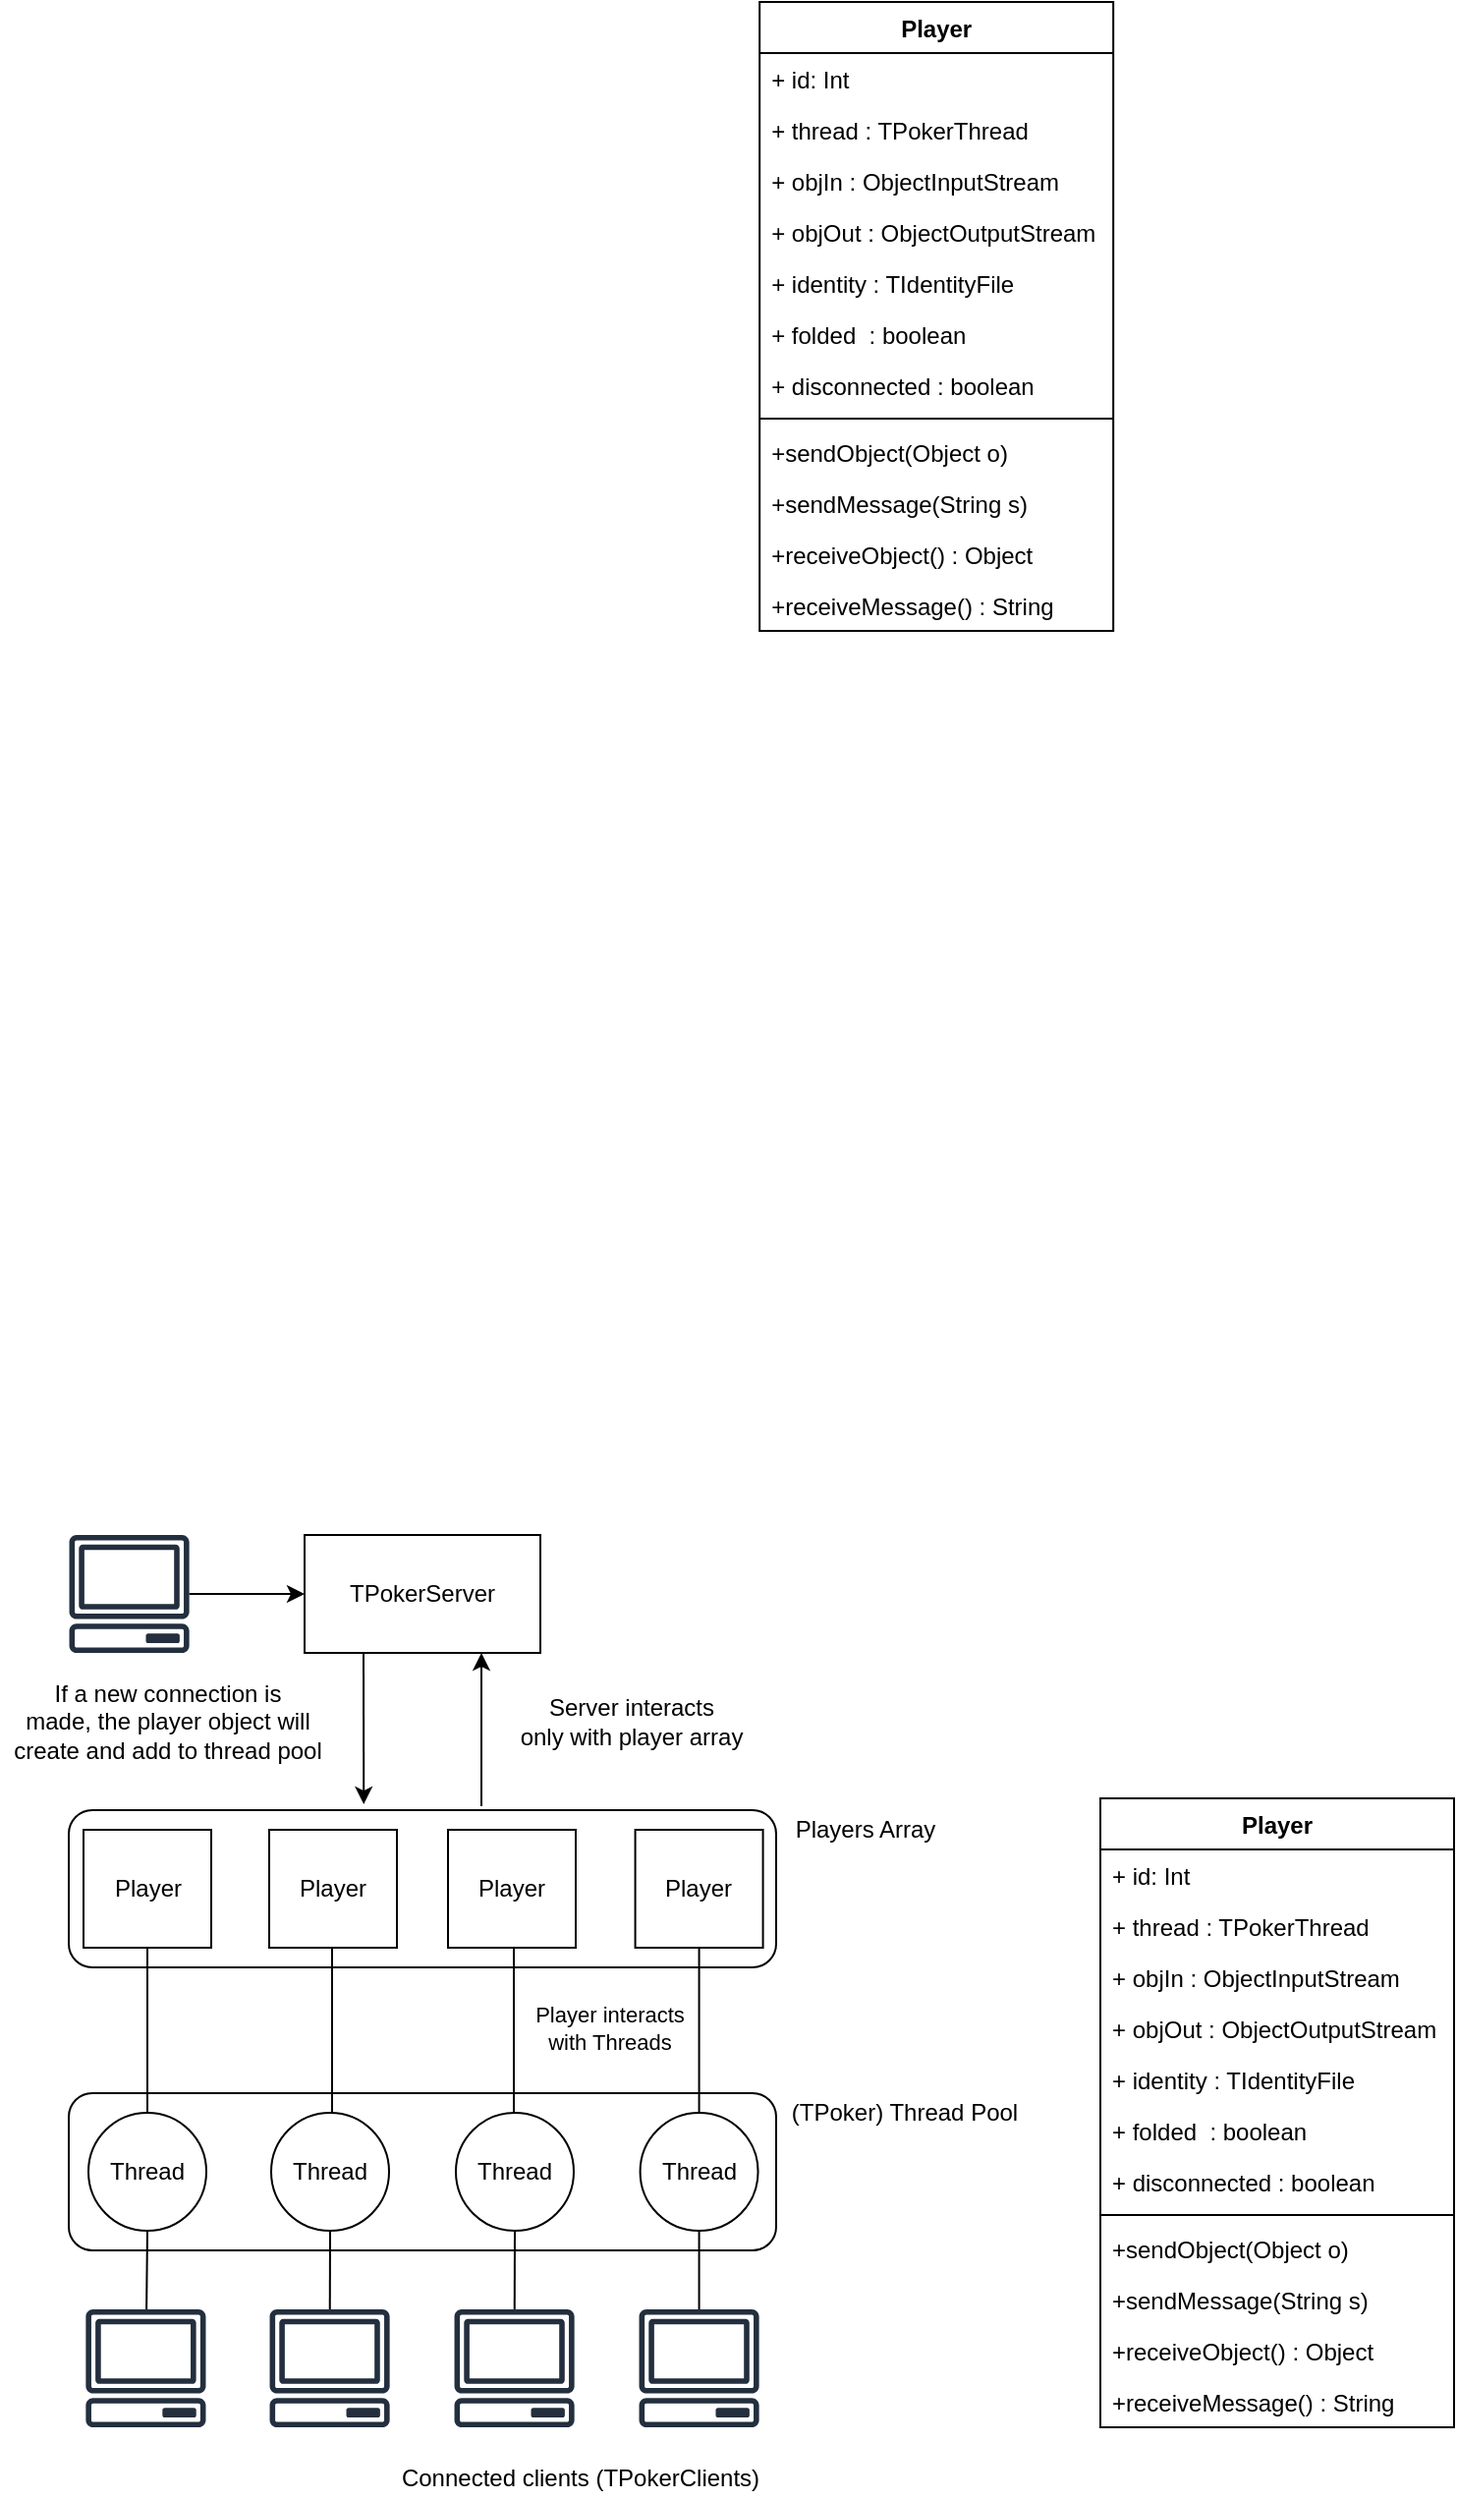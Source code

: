 <mxfile version="12.9.14" type="device"><diagram id="CyBxRZmLoX0_zbuaRRjE" name="Page-1"><mxGraphModel dx="1418" dy="1654" grid="1" gridSize="10" guides="1" tooltips="1" connect="1" arrows="1" fold="1" page="1" pageScale="1" pageWidth="1169" pageHeight="827" math="0" shadow="0"><root><mxCell id="0"/><mxCell id="1" parent="0"/><mxCell id="dcaF3Qvi1DZwWMz_Ns9n-1" value="" style="rounded=1;whiteSpace=wrap;html=1;fillColor=none;" vertex="1" parent="1"><mxGeometry x="405" y="524" width="360" height="80" as="geometry"/></mxCell><mxCell id="dcaF3Qvi1DZwWMz_Ns9n-2" value="Thread" style="ellipse;whiteSpace=wrap;html=1;aspect=fixed;fillColor=none;" vertex="1" parent="1"><mxGeometry x="415" y="534" width="60" height="60" as="geometry"/></mxCell><mxCell id="dcaF3Qvi1DZwWMz_Ns9n-3" value="Thread" style="ellipse;whiteSpace=wrap;html=1;aspect=fixed;fillColor=none;" vertex="1" parent="1"><mxGeometry x="508" y="534" width="60" height="60" as="geometry"/></mxCell><mxCell id="dcaF3Qvi1DZwWMz_Ns9n-4" value="Thread" style="ellipse;whiteSpace=wrap;html=1;aspect=fixed;fillColor=none;" vertex="1" parent="1"><mxGeometry x="602" y="534" width="60" height="60" as="geometry"/></mxCell><mxCell id="dcaF3Qvi1DZwWMz_Ns9n-5" value="Thread" style="ellipse;whiteSpace=wrap;html=1;aspect=fixed;fillColor=none;" vertex="1" parent="1"><mxGeometry x="695.79" y="534" width="60" height="60" as="geometry"/></mxCell><mxCell id="dcaF3Qvi1DZwWMz_Ns9n-6" value="" style="outlineConnect=0;fontColor=#232F3E;gradientColor=none;fillColor=#232F3E;strokeColor=none;dashed=0;verticalLabelPosition=bottom;verticalAlign=top;align=center;html=1;fontSize=12;fontStyle=0;aspect=fixed;pointerEvents=1;shape=mxgraph.aws4.client;flipH=0;" vertex="1" parent="1"><mxGeometry x="413.42" y="634" width="61.58" height="60" as="geometry"/></mxCell><mxCell id="dcaF3Qvi1DZwWMz_Ns9n-7" value="" style="outlineConnect=0;fontColor=#232F3E;gradientColor=none;fillColor=#232F3E;strokeColor=none;dashed=0;verticalLabelPosition=bottom;verticalAlign=top;align=center;html=1;fontSize=12;fontStyle=0;aspect=fixed;pointerEvents=1;shape=mxgraph.aws4.client;flipH=0;" vertex="1" parent="1"><mxGeometry x="507" y="634" width="61.58" height="60" as="geometry"/></mxCell><mxCell id="dcaF3Qvi1DZwWMz_Ns9n-8" value="" style="outlineConnect=0;fontColor=#232F3E;gradientColor=none;fillColor=#232F3E;strokeColor=none;dashed=0;verticalLabelPosition=bottom;verticalAlign=top;align=center;html=1;fontSize=12;fontStyle=0;aspect=fixed;pointerEvents=1;shape=mxgraph.aws4.client;flipH=0;" vertex="1" parent="1"><mxGeometry x="601" y="634" width="61.58" height="60" as="geometry"/></mxCell><mxCell id="dcaF3Qvi1DZwWMz_Ns9n-9" value="" style="outlineConnect=0;fontColor=#232F3E;gradientColor=none;fillColor=#232F3E;strokeColor=none;dashed=0;verticalLabelPosition=bottom;verticalAlign=top;align=center;html=1;fontSize=12;fontStyle=0;aspect=fixed;pointerEvents=1;shape=mxgraph.aws4.client;flipH=0;" vertex="1" parent="1"><mxGeometry x="695" y="634" width="61.58" height="60" as="geometry"/></mxCell><mxCell id="dcaF3Qvi1DZwWMz_Ns9n-10" value="" style="rounded=1;whiteSpace=wrap;html=1;fillColor=none;" vertex="1" parent="1"><mxGeometry x="405" y="380" width="360" height="80" as="geometry"/></mxCell><mxCell id="dcaF3Qvi1DZwWMz_Ns9n-11" value="Player" style="rounded=0;whiteSpace=wrap;html=1;fillColor=none;" vertex="1" parent="1"><mxGeometry x="412.5" y="390" width="65" height="60" as="geometry"/></mxCell><mxCell id="dcaF3Qvi1DZwWMz_Ns9n-12" value="Player" style="rounded=0;whiteSpace=wrap;html=1;fillColor=none;" vertex="1" parent="1"><mxGeometry x="507" y="390" width="65" height="60" as="geometry"/></mxCell><mxCell id="dcaF3Qvi1DZwWMz_Ns9n-13" value="Player" style="rounded=0;whiteSpace=wrap;html=1;fillColor=none;" vertex="1" parent="1"><mxGeometry x="598" y="390" width="65" height="60" as="geometry"/></mxCell><mxCell id="dcaF3Qvi1DZwWMz_Ns9n-14" value="Player" style="rounded=0;whiteSpace=wrap;html=1;fillColor=none;" vertex="1" parent="1"><mxGeometry x="693.29" y="390" width="65" height="60" as="geometry"/></mxCell><mxCell id="dcaF3Qvi1DZwWMz_Ns9n-15" value="TPokerServer" style="rounded=0;whiteSpace=wrap;html=1;fillColor=#ffffff;" vertex="1" parent="1"><mxGeometry x="525" y="240" width="120" height="60" as="geometry"/></mxCell><mxCell id="dcaF3Qvi1DZwWMz_Ns9n-16" value="Players Array" style="text;html=1;align=center;verticalAlign=middle;resizable=0;points=[];autosize=1;" vertex="1" parent="1"><mxGeometry x="765" y="380" width="90" height="20" as="geometry"/></mxCell><mxCell id="dcaF3Qvi1DZwWMz_Ns9n-17" value="(TPoker) Thread Pool" style="text;html=1;align=center;verticalAlign=middle;resizable=0;points=[];autosize=1;" vertex="1" parent="1"><mxGeometry x="765" y="524" width="130" height="20" as="geometry"/></mxCell><mxCell id="dcaF3Qvi1DZwWMz_Ns9n-18" value="Connected clients (TPokerClients)" style="text;html=1;align=center;verticalAlign=middle;resizable=0;points=[];autosize=1;" vertex="1" parent="1"><mxGeometry x="565" y="710" width="200" height="20" as="geometry"/></mxCell><mxCell id="dcaF3Qvi1DZwWMz_Ns9n-19" value="" style="endArrow=none;html=1;entryX=0.5;entryY=1;entryDx=0;entryDy=0;" edge="1" parent="1" source="dcaF3Qvi1DZwWMz_Ns9n-6" target="dcaF3Qvi1DZwWMz_Ns9n-2"><mxGeometry width="50" height="50" relative="1" as="geometry"><mxPoint x="260" y="640" as="sourcePoint"/><mxPoint x="310" y="590" as="targetPoint"/></mxGeometry></mxCell><mxCell id="dcaF3Qvi1DZwWMz_Ns9n-20" value="" style="endArrow=none;html=1;entryX=0.5;entryY=1;entryDx=0;entryDy=0;" edge="1" parent="1" source="dcaF3Qvi1DZwWMz_Ns9n-7" target="dcaF3Qvi1DZwWMz_Ns9n-3"><mxGeometry width="50" height="50" relative="1" as="geometry"><mxPoint x="454.549" y="644" as="sourcePoint"/><mxPoint x="455" y="604" as="targetPoint"/></mxGeometry></mxCell><mxCell id="dcaF3Qvi1DZwWMz_Ns9n-21" value="" style="endArrow=none;html=1;entryX=0.5;entryY=1;entryDx=0;entryDy=0;" edge="1" parent="1" source="dcaF3Qvi1DZwWMz_Ns9n-8" target="dcaF3Qvi1DZwWMz_Ns9n-4"><mxGeometry width="50" height="50" relative="1" as="geometry"><mxPoint x="547.88" y="644" as="sourcePoint"/><mxPoint x="548" y="604" as="targetPoint"/></mxGeometry></mxCell><mxCell id="dcaF3Qvi1DZwWMz_Ns9n-22" value="" style="endArrow=none;html=1;entryX=0.5;entryY=1;entryDx=0;entryDy=0;" edge="1" parent="1" source="dcaF3Qvi1DZwWMz_Ns9n-9" target="dcaF3Qvi1DZwWMz_Ns9n-5"><mxGeometry width="50" height="50" relative="1" as="geometry"><mxPoint x="641.88" y="644" as="sourcePoint"/><mxPoint x="642" y="604" as="targetPoint"/></mxGeometry></mxCell><mxCell id="dcaF3Qvi1DZwWMz_Ns9n-23" value="" style="endArrow=none;html=1;entryX=0.5;entryY=1;entryDx=0;entryDy=0;exitX=0.5;exitY=0;exitDx=0;exitDy=0;" edge="1" parent="1" source="dcaF3Qvi1DZwWMz_Ns9n-2" target="dcaF3Qvi1DZwWMz_Ns9n-11"><mxGeometry width="50" height="50" relative="1" as="geometry"><mxPoint x="454.549" y="644" as="sourcePoint"/><mxPoint x="455" y="604" as="targetPoint"/></mxGeometry></mxCell><mxCell id="dcaF3Qvi1DZwWMz_Ns9n-24" value="" style="endArrow=none;html=1;entryX=0.5;entryY=1;entryDx=0;entryDy=0;exitX=0.5;exitY=0;exitDx=0;exitDy=0;" edge="1" parent="1" source="dcaF3Qvi1DZwWMz_Ns9n-5" target="dcaF3Qvi1DZwWMz_Ns9n-14"><mxGeometry width="50" height="50" relative="1" as="geometry"><mxPoint x="455" y="544" as="sourcePoint"/><mxPoint x="455" y="460" as="targetPoint"/></mxGeometry></mxCell><mxCell id="dcaF3Qvi1DZwWMz_Ns9n-25" value="" style="endArrow=none;html=1;entryX=0.5;entryY=1;entryDx=0;entryDy=0;exitX=0.5;exitY=0;exitDx=0;exitDy=0;" edge="1" parent="1"><mxGeometry width="50" height="50" relative="1" as="geometry"><mxPoint x="631.5" y="534" as="sourcePoint"/><mxPoint x="631.5" y="450" as="targetPoint"/></mxGeometry></mxCell><mxCell id="dcaF3Qvi1DZwWMz_Ns9n-56" value="&lt;div&gt;Player interacts &lt;br&gt;&lt;/div&gt;&lt;div&gt;with Threads&lt;/div&gt;" style="edgeLabel;html=1;align=center;verticalAlign=middle;resizable=0;points=[];" vertex="1" connectable="0" parent="dcaF3Qvi1DZwWMz_Ns9n-25"><mxGeometry x="0.262" relative="1" as="geometry"><mxPoint x="48.5" y="10" as="offset"/></mxGeometry></mxCell><mxCell id="dcaF3Qvi1DZwWMz_Ns9n-26" value="" style="endArrow=none;html=1;entryX=0.5;entryY=1;entryDx=0;entryDy=0;exitX=0.5;exitY=0;exitDx=0;exitDy=0;" edge="1" parent="1"><mxGeometry width="50" height="50" relative="1" as="geometry"><mxPoint x="539" y="534" as="sourcePoint"/><mxPoint x="539" y="450" as="targetPoint"/></mxGeometry></mxCell><mxCell id="dcaF3Qvi1DZwWMz_Ns9n-27" value="Player" style="swimlane;fontStyle=1;align=center;verticalAlign=top;childLayout=stackLayout;horizontal=1;startSize=26;horizontalStack=0;resizeParent=1;resizeParentMax=0;resizeLast=0;collapsible=1;marginBottom=0;fillColor=#ffffff;" vertex="1" parent="1"><mxGeometry x="756.58" y="-540" width="180" height="320" as="geometry"/></mxCell><mxCell id="dcaF3Qvi1DZwWMz_Ns9n-28" value="+ id: Int&#xA;" style="text;strokeColor=none;fillColor=none;align=left;verticalAlign=top;spacingLeft=4;spacingRight=4;overflow=hidden;rotatable=0;points=[[0,0.5],[1,0.5]];portConstraint=eastwest;" vertex="1" parent="dcaF3Qvi1DZwWMz_Ns9n-27"><mxGeometry y="26" width="180" height="26" as="geometry"/></mxCell><mxCell id="dcaF3Qvi1DZwWMz_Ns9n-31" value="+ thread : TPokerThread&#xA;" style="text;strokeColor=none;fillColor=none;align=left;verticalAlign=top;spacingLeft=4;spacingRight=4;overflow=hidden;rotatable=0;points=[[0,0.5],[1,0.5]];portConstraint=eastwest;" vertex="1" parent="dcaF3Qvi1DZwWMz_Ns9n-27"><mxGeometry y="52" width="180" height="26" as="geometry"/></mxCell><mxCell id="dcaF3Qvi1DZwWMz_Ns9n-32" value="+ objIn : ObjectInputStream&#xA;" style="text;strokeColor=none;fillColor=none;align=left;verticalAlign=top;spacingLeft=4;spacingRight=4;overflow=hidden;rotatable=0;points=[[0,0.5],[1,0.5]];portConstraint=eastwest;" vertex="1" parent="dcaF3Qvi1DZwWMz_Ns9n-27"><mxGeometry y="78" width="180" height="26" as="geometry"/></mxCell><mxCell id="dcaF3Qvi1DZwWMz_Ns9n-33" value="+ objOut : ObjectOutputStream&#xA;" style="text;strokeColor=none;fillColor=none;align=left;verticalAlign=top;spacingLeft=4;spacingRight=4;overflow=hidden;rotatable=0;points=[[0,0.5],[1,0.5]];portConstraint=eastwest;" vertex="1" parent="dcaF3Qvi1DZwWMz_Ns9n-27"><mxGeometry y="104" width="180" height="26" as="geometry"/></mxCell><mxCell id="dcaF3Qvi1DZwWMz_Ns9n-37" value="+ identity : TIdentityFile" style="text;strokeColor=none;fillColor=none;align=left;verticalAlign=top;spacingLeft=4;spacingRight=4;overflow=hidden;rotatable=0;points=[[0,0.5],[1,0.5]];portConstraint=eastwest;" vertex="1" parent="dcaF3Qvi1DZwWMz_Ns9n-27"><mxGeometry y="130" width="180" height="26" as="geometry"/></mxCell><mxCell id="dcaF3Qvi1DZwWMz_Ns9n-39" value="+ folded  : boolean&#xA;" style="text;strokeColor=none;fillColor=none;align=left;verticalAlign=top;spacingLeft=4;spacingRight=4;overflow=hidden;rotatable=0;points=[[0,0.5],[1,0.5]];portConstraint=eastwest;" vertex="1" parent="dcaF3Qvi1DZwWMz_Ns9n-27"><mxGeometry y="156" width="180" height="26" as="geometry"/></mxCell><mxCell id="dcaF3Qvi1DZwWMz_Ns9n-38" value="+ disconnected : boolean&#xA;" style="text;strokeColor=none;fillColor=none;align=left;verticalAlign=top;spacingLeft=4;spacingRight=4;overflow=hidden;rotatable=0;points=[[0,0.5],[1,0.5]];portConstraint=eastwest;" vertex="1" parent="dcaF3Qvi1DZwWMz_Ns9n-27"><mxGeometry y="182" width="180" height="26" as="geometry"/></mxCell><mxCell id="dcaF3Qvi1DZwWMz_Ns9n-29" value="" style="line;strokeWidth=1;fillColor=none;align=left;verticalAlign=middle;spacingTop=-1;spacingLeft=3;spacingRight=3;rotatable=0;labelPosition=right;points=[];portConstraint=eastwest;" vertex="1" parent="dcaF3Qvi1DZwWMz_Ns9n-27"><mxGeometry y="208" width="180" height="8" as="geometry"/></mxCell><mxCell id="dcaF3Qvi1DZwWMz_Ns9n-34" value="+sendObject(Object o)&#xA;" style="text;strokeColor=none;fillColor=none;align=left;verticalAlign=top;spacingLeft=4;spacingRight=4;overflow=hidden;rotatable=0;points=[[0,0.5],[1,0.5]];portConstraint=eastwest;" vertex="1" parent="dcaF3Qvi1DZwWMz_Ns9n-27"><mxGeometry y="216" width="180" height="26" as="geometry"/></mxCell><mxCell id="dcaF3Qvi1DZwWMz_Ns9n-35" value="+sendMessage(String s)&#xA;" style="text;strokeColor=none;fillColor=none;align=left;verticalAlign=top;spacingLeft=4;spacingRight=4;overflow=hidden;rotatable=0;points=[[0,0.5],[1,0.5]];portConstraint=eastwest;" vertex="1" parent="dcaF3Qvi1DZwWMz_Ns9n-27"><mxGeometry y="242" width="180" height="26" as="geometry"/></mxCell><mxCell id="dcaF3Qvi1DZwWMz_Ns9n-30" value="+receiveObject() : Object&#xA;" style="text;strokeColor=none;fillColor=none;align=left;verticalAlign=top;spacingLeft=4;spacingRight=4;overflow=hidden;rotatable=0;points=[[0,0.5],[1,0.5]];portConstraint=eastwest;" vertex="1" parent="dcaF3Qvi1DZwWMz_Ns9n-27"><mxGeometry y="268" width="180" height="26" as="geometry"/></mxCell><mxCell id="dcaF3Qvi1DZwWMz_Ns9n-36" value="+receiveMessage() : String&#xA;" style="text;strokeColor=none;fillColor=none;align=left;verticalAlign=top;spacingLeft=4;spacingRight=4;overflow=hidden;rotatable=0;points=[[0,0.5],[1,0.5]];portConstraint=eastwest;" vertex="1" parent="dcaF3Qvi1DZwWMz_Ns9n-27"><mxGeometry y="294" width="180" height="26" as="geometry"/></mxCell><mxCell id="dcaF3Qvi1DZwWMz_Ns9n-53" value="" style="endArrow=classic;html=1;entryX=0.75;entryY=1;entryDx=0;entryDy=0;" edge="1" parent="1" target="dcaF3Qvi1DZwWMz_Ns9n-15"><mxGeometry width="50" height="50" relative="1" as="geometry"><mxPoint x="615" y="378" as="sourcePoint"/><mxPoint x="610" y="320" as="targetPoint"/></mxGeometry></mxCell><mxCell id="dcaF3Qvi1DZwWMz_Ns9n-54" value="" style="endArrow=classic;html=1;exitX=0.25;exitY=1;exitDx=0;exitDy=0;entryX=0.417;entryY=-0.037;entryDx=0;entryDy=0;entryPerimeter=0;" edge="1" parent="1" source="dcaF3Qvi1DZwWMz_Ns9n-15" target="dcaF3Qvi1DZwWMz_Ns9n-10"><mxGeometry width="50" height="50" relative="1" as="geometry"><mxPoint x="550" y="380" as="sourcePoint"/><mxPoint x="590" y="350" as="targetPoint"/></mxGeometry></mxCell><mxCell id="dcaF3Qvi1DZwWMz_Ns9n-55" value="&lt;div&gt;Server interacts&lt;/div&gt;&lt;div&gt;only with player array&lt;br&gt;&lt;/div&gt;" style="text;html=1;align=center;verticalAlign=middle;resizable=0;points=[];autosize=1;" vertex="1" parent="1"><mxGeometry x="625.79" y="320" width="130" height="30" as="geometry"/></mxCell><mxCell id="dcaF3Qvi1DZwWMz_Ns9n-40" value="Player" style="swimlane;fontStyle=1;align=center;verticalAlign=top;childLayout=stackLayout;horizontal=1;startSize=26;horizontalStack=0;resizeParent=1;resizeParentMax=0;resizeLast=0;collapsible=1;marginBottom=0;fillColor=#ffffff;" vertex="1" parent="1"><mxGeometry x="930" y="374" width="180" height="320" as="geometry"/></mxCell><mxCell id="dcaF3Qvi1DZwWMz_Ns9n-41" value="+ id: Int&#xA;" style="text;strokeColor=none;fillColor=none;align=left;verticalAlign=top;spacingLeft=4;spacingRight=4;overflow=hidden;rotatable=0;points=[[0,0.5],[1,0.5]];portConstraint=eastwest;" vertex="1" parent="dcaF3Qvi1DZwWMz_Ns9n-40"><mxGeometry y="26" width="180" height="26" as="geometry"/></mxCell><mxCell id="dcaF3Qvi1DZwWMz_Ns9n-42" value="+ thread : TPokerThread&#xA;" style="text;strokeColor=none;fillColor=none;align=left;verticalAlign=top;spacingLeft=4;spacingRight=4;overflow=hidden;rotatable=0;points=[[0,0.5],[1,0.5]];portConstraint=eastwest;" vertex="1" parent="dcaF3Qvi1DZwWMz_Ns9n-40"><mxGeometry y="52" width="180" height="26" as="geometry"/></mxCell><mxCell id="dcaF3Qvi1DZwWMz_Ns9n-43" value="+ objIn : ObjectInputStream&#xA;" style="text;strokeColor=none;fillColor=none;align=left;verticalAlign=top;spacingLeft=4;spacingRight=4;overflow=hidden;rotatable=0;points=[[0,0.5],[1,0.5]];portConstraint=eastwest;" vertex="1" parent="dcaF3Qvi1DZwWMz_Ns9n-40"><mxGeometry y="78" width="180" height="26" as="geometry"/></mxCell><mxCell id="dcaF3Qvi1DZwWMz_Ns9n-44" value="+ objOut : ObjectOutputStream&#xA;" style="text;strokeColor=none;fillColor=none;align=left;verticalAlign=top;spacingLeft=4;spacingRight=4;overflow=hidden;rotatable=0;points=[[0,0.5],[1,0.5]];portConstraint=eastwest;" vertex="1" parent="dcaF3Qvi1DZwWMz_Ns9n-40"><mxGeometry y="104" width="180" height="26" as="geometry"/></mxCell><mxCell id="dcaF3Qvi1DZwWMz_Ns9n-45" value="+ identity : TIdentityFile" style="text;strokeColor=none;fillColor=none;align=left;verticalAlign=top;spacingLeft=4;spacingRight=4;overflow=hidden;rotatable=0;points=[[0,0.5],[1,0.5]];portConstraint=eastwest;" vertex="1" parent="dcaF3Qvi1DZwWMz_Ns9n-40"><mxGeometry y="130" width="180" height="26" as="geometry"/></mxCell><mxCell id="dcaF3Qvi1DZwWMz_Ns9n-46" value="+ folded  : boolean&#xA;" style="text;strokeColor=none;fillColor=none;align=left;verticalAlign=top;spacingLeft=4;spacingRight=4;overflow=hidden;rotatable=0;points=[[0,0.5],[1,0.5]];portConstraint=eastwest;" vertex="1" parent="dcaF3Qvi1DZwWMz_Ns9n-40"><mxGeometry y="156" width="180" height="26" as="geometry"/></mxCell><mxCell id="dcaF3Qvi1DZwWMz_Ns9n-47" value="+ disconnected : boolean&#xA;" style="text;strokeColor=none;fillColor=none;align=left;verticalAlign=top;spacingLeft=4;spacingRight=4;overflow=hidden;rotatable=0;points=[[0,0.5],[1,0.5]];portConstraint=eastwest;" vertex="1" parent="dcaF3Qvi1DZwWMz_Ns9n-40"><mxGeometry y="182" width="180" height="26" as="geometry"/></mxCell><mxCell id="dcaF3Qvi1DZwWMz_Ns9n-48" value="" style="line;strokeWidth=1;fillColor=none;align=left;verticalAlign=middle;spacingTop=-1;spacingLeft=3;spacingRight=3;rotatable=0;labelPosition=right;points=[];portConstraint=eastwest;" vertex="1" parent="dcaF3Qvi1DZwWMz_Ns9n-40"><mxGeometry y="208" width="180" height="8" as="geometry"/></mxCell><mxCell id="dcaF3Qvi1DZwWMz_Ns9n-49" value="+sendObject(Object o)&#xA;" style="text;strokeColor=none;fillColor=none;align=left;verticalAlign=top;spacingLeft=4;spacingRight=4;overflow=hidden;rotatable=0;points=[[0,0.5],[1,0.5]];portConstraint=eastwest;" vertex="1" parent="dcaF3Qvi1DZwWMz_Ns9n-40"><mxGeometry y="216" width="180" height="26" as="geometry"/></mxCell><mxCell id="dcaF3Qvi1DZwWMz_Ns9n-50" value="+sendMessage(String s)&#xA;" style="text;strokeColor=none;fillColor=none;align=left;verticalAlign=top;spacingLeft=4;spacingRight=4;overflow=hidden;rotatable=0;points=[[0,0.5],[1,0.5]];portConstraint=eastwest;" vertex="1" parent="dcaF3Qvi1DZwWMz_Ns9n-40"><mxGeometry y="242" width="180" height="26" as="geometry"/></mxCell><mxCell id="dcaF3Qvi1DZwWMz_Ns9n-51" value="+receiveObject() : Object&#xA;" style="text;strokeColor=none;fillColor=none;align=left;verticalAlign=top;spacingLeft=4;spacingRight=4;overflow=hidden;rotatable=0;points=[[0,0.5],[1,0.5]];portConstraint=eastwest;" vertex="1" parent="dcaF3Qvi1DZwWMz_Ns9n-40"><mxGeometry y="268" width="180" height="26" as="geometry"/></mxCell><mxCell id="dcaF3Qvi1DZwWMz_Ns9n-52" value="+receiveMessage() : String&#xA;" style="text;strokeColor=none;fillColor=none;align=left;verticalAlign=top;spacingLeft=4;spacingRight=4;overflow=hidden;rotatable=0;points=[[0,0.5],[1,0.5]];portConstraint=eastwest;" vertex="1" parent="dcaF3Qvi1DZwWMz_Ns9n-40"><mxGeometry y="294" width="180" height="26" as="geometry"/></mxCell><mxCell id="dcaF3Qvi1DZwWMz_Ns9n-57" value="" style="outlineConnect=0;fontColor=#232F3E;gradientColor=none;fillColor=#232F3E;strokeColor=none;dashed=0;verticalLabelPosition=bottom;verticalAlign=top;align=center;html=1;fontSize=12;fontStyle=0;aspect=fixed;pointerEvents=1;shape=mxgraph.aws4.client;flipH=0;" vertex="1" parent="1"><mxGeometry x="405.0" y="240" width="61.58" height="60" as="geometry"/></mxCell><mxCell id="dcaF3Qvi1DZwWMz_Ns9n-58" value="" style="endArrow=classic;html=1;entryX=0;entryY=0.5;entryDx=0;entryDy=0;" edge="1" parent="1" source="dcaF3Qvi1DZwWMz_Ns9n-57" target="dcaF3Qvi1DZwWMz_Ns9n-15"><mxGeometry width="50" height="50" relative="1" as="geometry"><mxPoint x="466.58" y="270" as="sourcePoint"/><mxPoint x="516.58" y="220" as="targetPoint"/></mxGeometry></mxCell><mxCell id="dcaF3Qvi1DZwWMz_Ns9n-59" value="&lt;div&gt;If a new connection is&lt;/div&gt;&lt;div&gt;made, the player object will&lt;/div&gt;&lt;div&gt;create and add to thread pool&lt;br&gt;&lt;/div&gt;" style="text;html=1;align=center;verticalAlign=middle;resizable=0;points=[];autosize=1;" vertex="1" parent="1"><mxGeometry x="370" y="310" width="170" height="50" as="geometry"/></mxCell></root></mxGraphModel></diagram></mxfile>